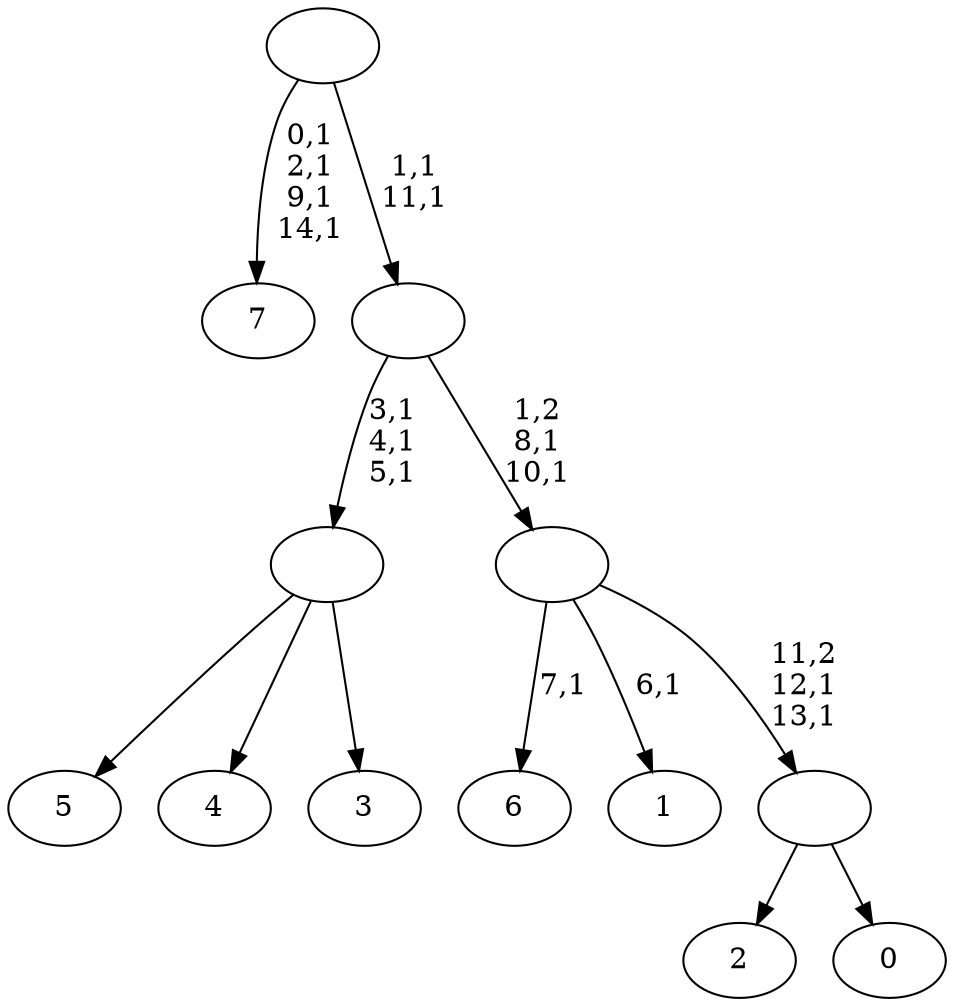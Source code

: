 digraph T {
	23 [label="7"]
	18 [label="6"]
	16 [label="5"]
	15 [label="4"]
	14 [label="3"]
	13 [label=""]
	10 [label="2"]
	9 [label="1"]
	7 [label="0"]
	6 [label=""]
	4 [label=""]
	2 [label=""]
	0 [label=""]
	13 -> 16 [label=""]
	13 -> 15 [label=""]
	13 -> 14 [label=""]
	6 -> 10 [label=""]
	6 -> 7 [label=""]
	4 -> 6 [label="11,2\n12,1\n13,1"]
	4 -> 9 [label="6,1"]
	4 -> 18 [label="7,1"]
	2 -> 4 [label="1,2\n8,1\n10,1"]
	2 -> 13 [label="3,1\n4,1\n5,1"]
	0 -> 2 [label="1,1\n11,1"]
	0 -> 23 [label="0,1\n2,1\n9,1\n14,1"]
}

